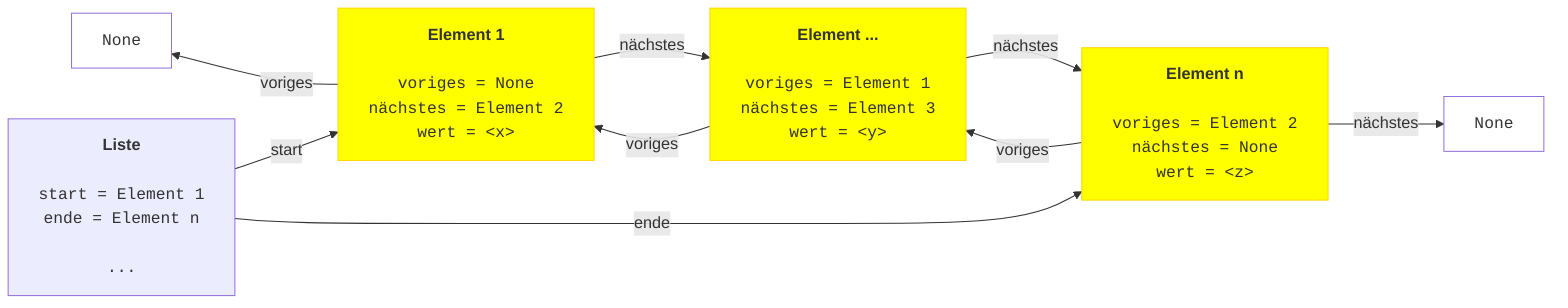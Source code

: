 flowchart LR

    None_1 ~~~ Element_1

    Liste --start--> Element_1
    
    Element_1 --voriges --> None_1
    Element_1 --nächstes--> Element_2
    Element_2 --voriges--> Element_1

    Element_2 --nächstes--> Element_3
    Element_3 --voriges--> Element_2

    Element_3 --nächstes --> None_2

    Liste --ende--> Element_3

    None_1["<code>None</code>"]
    None_2["<code>None</code>"]

    Element_1["<b>Element 1</b><br/><br/><code>voriges = None</code><br/><code>nächstes = Element 2</code><br/><code>wert = &lt;x&gt;</code>"]
    Element_2["<b>Element ...</b><br/><br/><code>voriges = Element 1</code><br/><code>nächstes = Element 3</code><br/><code>wert = &lt;y&gt;</code>"]
    Element_3["<b>Element n</b><br/><br/><code>voriges = Element 2</code><br/><code>nächstes = None</code><br/><code>wert = &lt;z&gt;</code>"]

    Liste["<b>Liste</b><br/><br/><code>start = Element 1</code><br/><code>ende = Element n</code><br/><br/><code>...</code>"]

    style None_1 fill:white
    style None_2 fill:white

    style Element_1 fill:yellow,stroke:gold
    style Element_2 fill:yellow,stroke:gold
    style Element_3 fill:yellow,stroke:gold